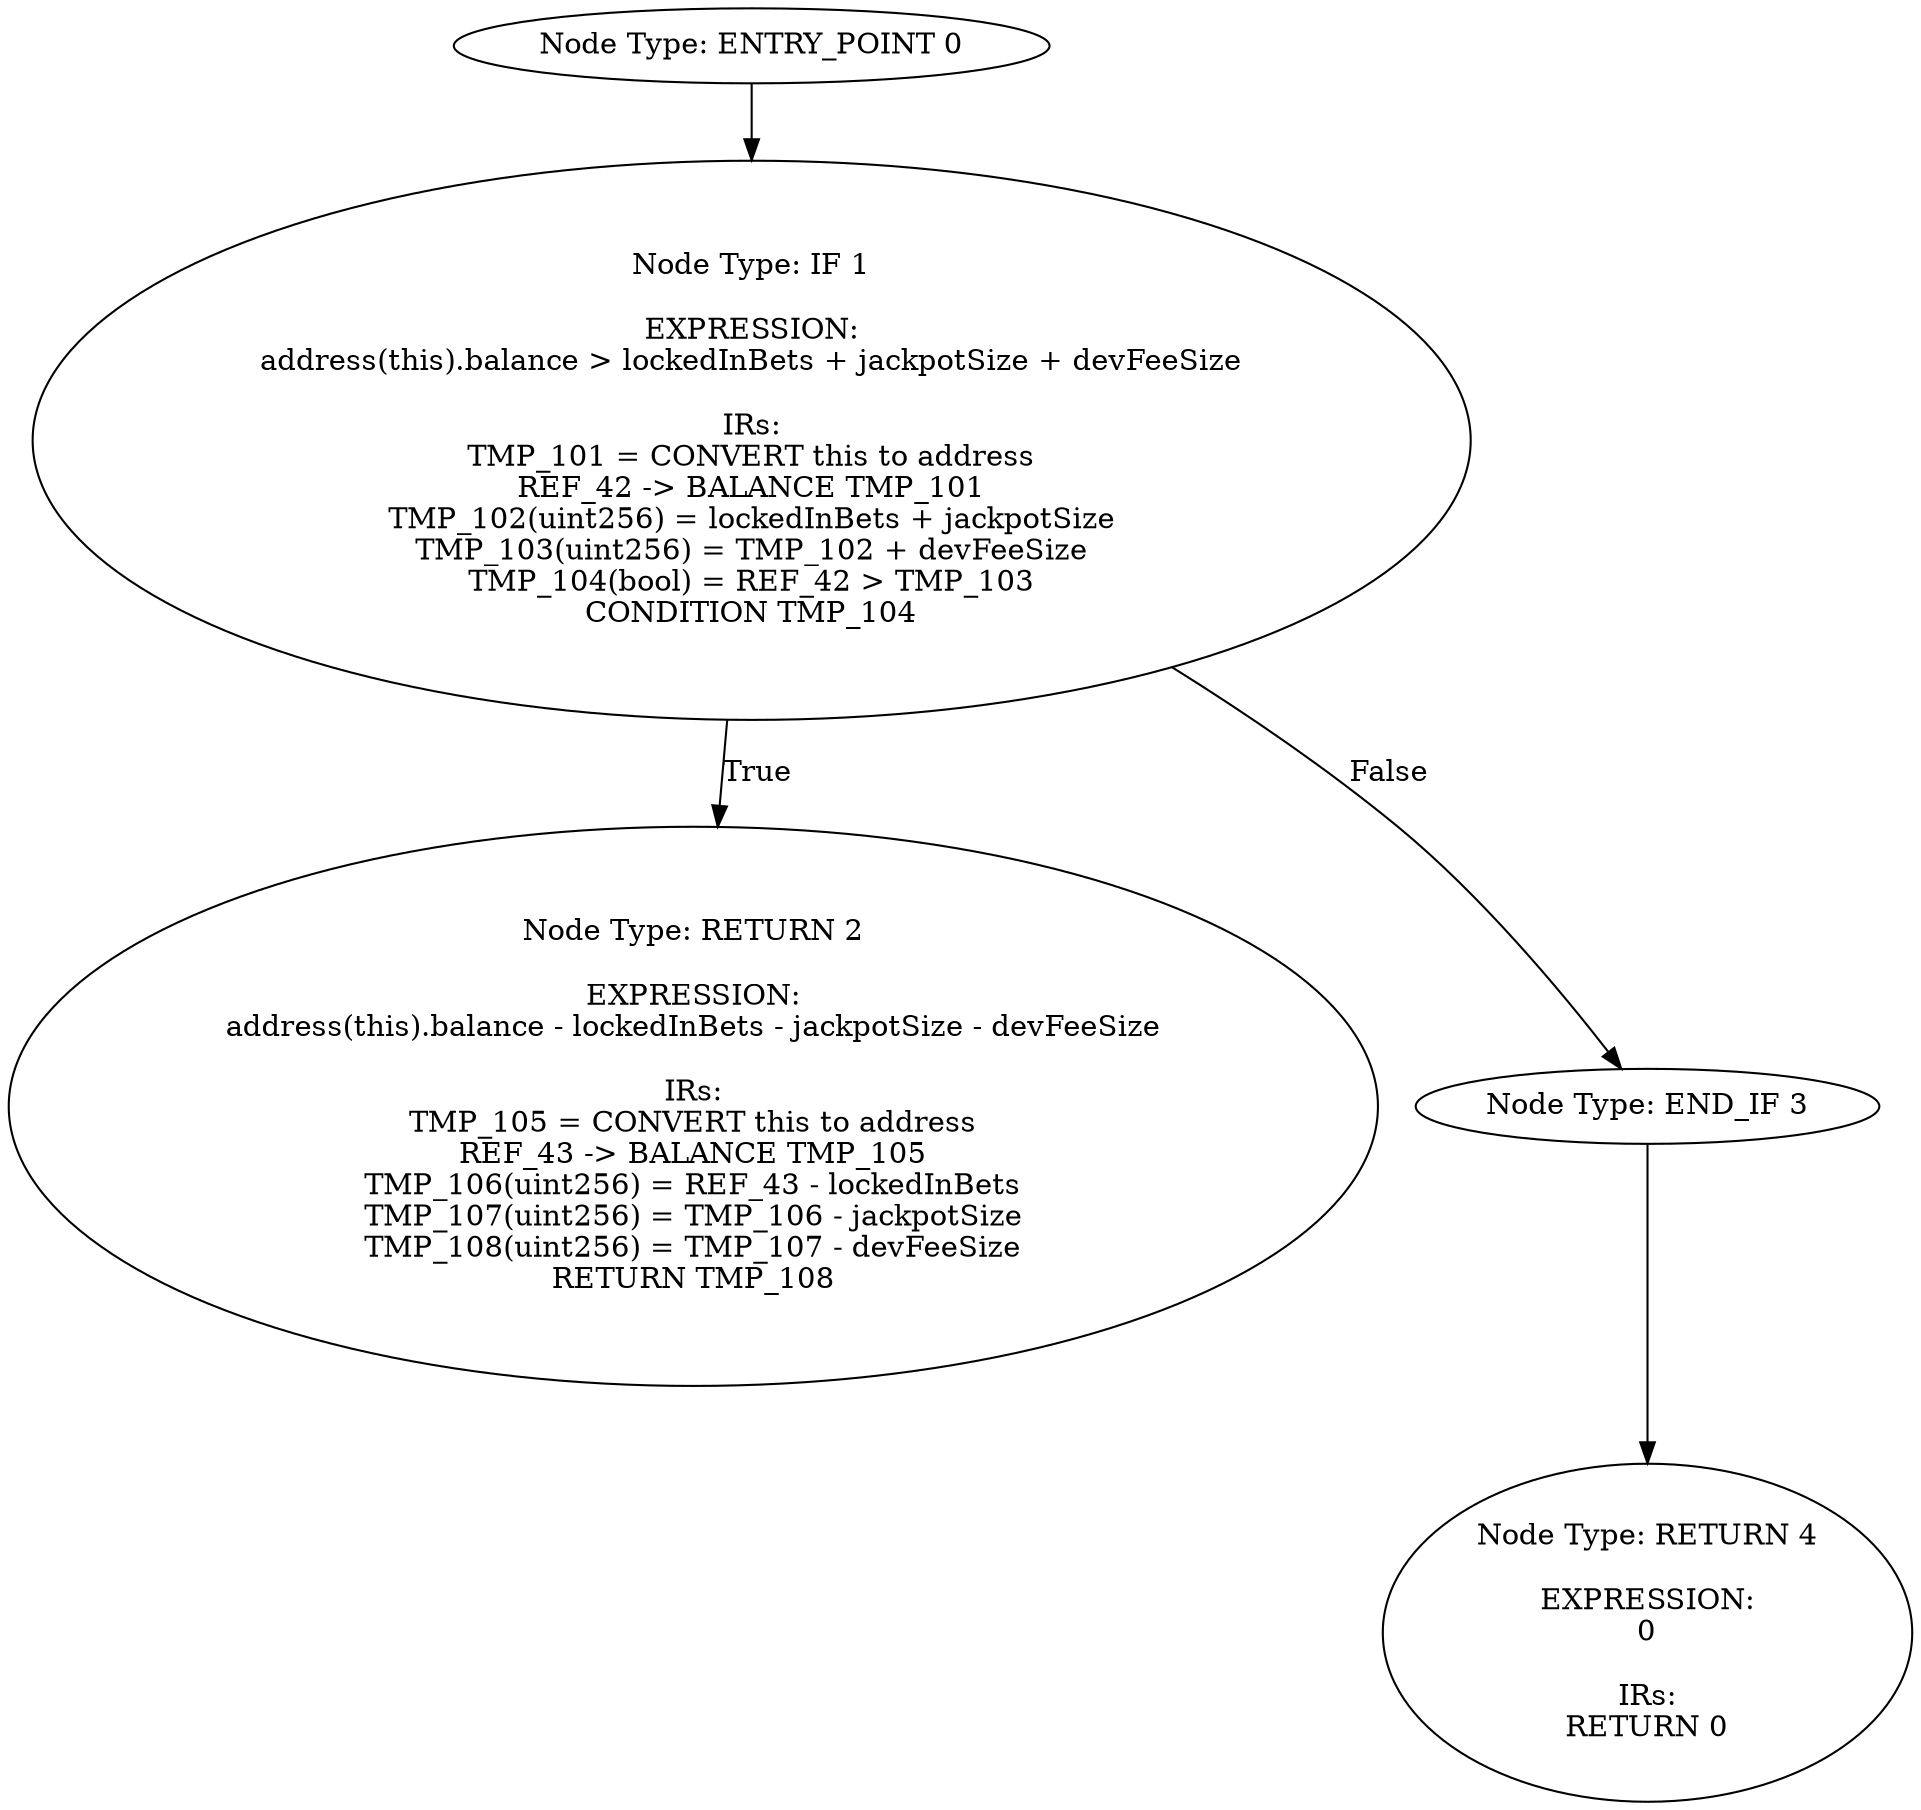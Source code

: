 digraph{
0[label="Node Type: ENTRY_POINT 0
"];
0->1;
1[label="Node Type: IF 1

EXPRESSION:
address(this).balance > lockedInBets + jackpotSize + devFeeSize

IRs:
TMP_101 = CONVERT this to address
REF_42 -> BALANCE TMP_101
TMP_102(uint256) = lockedInBets + jackpotSize
TMP_103(uint256) = TMP_102 + devFeeSize
TMP_104(bool) = REF_42 > TMP_103
CONDITION TMP_104"];
1->2[label="True"];
1->3[label="False"];
2[label="Node Type: RETURN 2

EXPRESSION:
address(this).balance - lockedInBets - jackpotSize - devFeeSize

IRs:
TMP_105 = CONVERT this to address
REF_43 -> BALANCE TMP_105
TMP_106(uint256) = REF_43 - lockedInBets
TMP_107(uint256) = TMP_106 - jackpotSize
TMP_108(uint256) = TMP_107 - devFeeSize
RETURN TMP_108"];
3[label="Node Type: END_IF 3
"];
3->4;
4[label="Node Type: RETURN 4

EXPRESSION:
0

IRs:
RETURN 0"];
}
